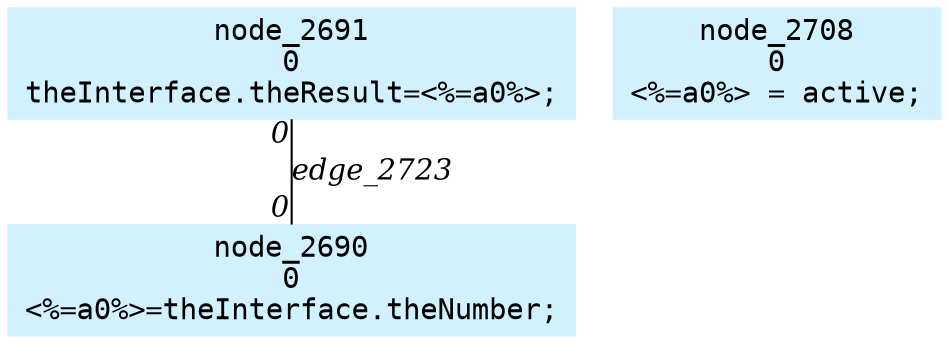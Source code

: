 digraph g{node_2690 [shape=box, style=filled, color="#d1f1ff", fontname="Courier", label="node_2690
0
<%=a0%>=theInterface.theNumber;
" ]
node_2691 [shape=box, style=filled, color="#d1f1ff", fontname="Courier", label="node_2691
0
theInterface.theResult=<%=a0%>;
" ]
node_2708 [shape=box, style=filled, color="#d1f1ff", fontname="Courier", label="node_2708
0
<%=a0%> = active;
" ]
node_2691 -> node_2690 [dir=none, arrowHead=none, fontname="Times-Italic", label="edge_2723",  headlabel="0", taillabel="0" ]
}